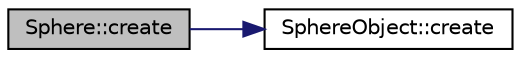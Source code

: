 digraph "Sphere::create"
{
  edge [fontname="Helvetica",fontsize="10",labelfontname="Helvetica",labelfontsize="10"];
  node [fontname="Helvetica",fontsize="10",shape=record];
  rankdir="LR";
  Node1 [label="Sphere::create",height=0.2,width=0.4,color="black", fillcolor="grey75", style="filled" fontcolor="black"];
  Node1 -> Node2 [color="midnightblue",fontsize="10",style="solid",fontname="Helvetica"];
  Node2 [label="SphereObject::create",height=0.2,width=0.4,color="black", fillcolor="white", style="filled",URL="$classSphereObject.html#a5dc4048fbf6cacc20597f5facab1069d",tooltip="Creates a Sphere Component."];
}
